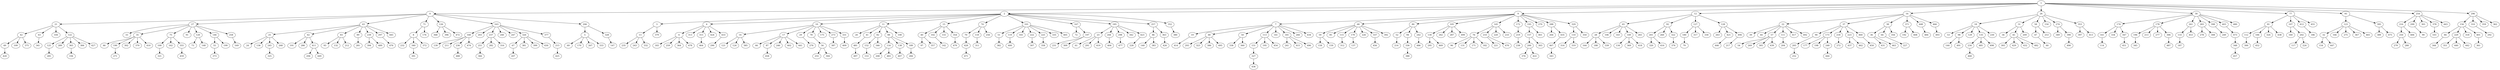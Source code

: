 digraph {
  1 -> 0;
  1 -> 2;
  1 -> 9;
  1 -> 12;
  1 -> 16;
  1 -> 26;
  1 -> 30;
  1 -> 77;
  1 -> 95;
  1 -> 254;
  1 -> 296;
  0 -> 21;
  0 -> 27;
  0 -> 43;
  0 -> 71;
  0 -> 126;
  0 -> 163;
  0 -> 206;
  2 -> 3;
  2 -> 4;
  2 -> 10;
  2 -> 11;
  2 -> 15;
  2 -> 74;
  2 -> 101;
  2 -> 167;
  2 -> 185;
  2 -> 257;
  2 -> 352;
  9 -> 7;
  9 -> 68;
  9 -> 80;
  9 -> 105;
  9 -> 145;
  9 -> 172;
  9 -> 193;
  9 -> 270;
  9 -> 288;
  9 -> 329;
  12 -> 65;
  12 -> 92;
  12 -> 127;
  12 -> 128;
  16 -> 22;
  16 -> 37;
  16 -> 38;
  16 -> 371;
  16 -> 448;
  16 -> 466;
  26 -> 18;
  26 -> 31;
  26 -> 58;
  26 -> 150;
  26 -> 274;
  26 -> 353;
  30 -> 174;
  30 -> 178;
  30 -> 261;
  30 -> 283;
  30 -> 398;
  30 -> 403;
  30 -> 480;
  77 -> 81;
  77 -> 107;
  77 -> 412;
  77 -> 455;
  95 -> 123;
  95 -> 395;
  254 -> 216;
  254 -> 299;
  254 -> 301;
  254 -> 378;
  254 -> 443;
  296 -> 156;
  296 -> 310;
  296 -> 359;
  296 -> 362;
  21 -> 42;
  21 -> 63;
  21 -> 104;
  21 -> 122;
  27 -> 33;
  27 -> 35;
  27 -> 75;
  27 -> 91;
  27 -> 120;
  27 -> 146;
  27 -> 258;
  43 -> 25;
  43 -> 62;
  43 -> 83;
  43 -> 89;
  43 -> 239;
  43 -> 297;
  43 -> 445;
  71 -> 8;
  71 -> 176;
  126 -> 368;
  126 -> 396;
  126 -> 472;
  163 -> 168;
  163 -> 203;
  163 -> 237;
  163 -> 240;
  163 -> 247;
  163 -> 326;
  163 -> 377;
  206 -> 5;
  206 -> 328;
  3 -> 13;
  3 -> 379;
  4 -> 6;
  4 -> 313;
  4 -> 315;
  4 -> 424;
  4 -> 433;
  10 -> 14;
  10 -> 17;
  10 -> 29;
  10 -> 78;
  10 -> 175;
  10 -> 273;
  10 -> 331;
  11 -> 20;
  11 -> 41;
  11 -> 82;
  11 -> 88;
  11 -> 108;
  15 -> 40;
  15 -> 102;
  15 -> 155;
  15 -> 354;
  74 -> 70;
  74 -> 118;
  74 -> 256;
  101 -> 51;
  101 -> 119;
  101 -> 165;
  101 -> 222;
  101 -> 225;
  101 -> 335;
  101 -> 405;
  167 -> 72;
  167 -> 197;
  185 -> 23;
  185 -> 244;
  185 -> 298;
  185 -> 342;
  185 -> 423;
  257 -> 86;
  257 -> 363;
  352 -> 380;
  7 -> 19;
  7 -> 48;
  7 -> 50;
  7 -> 113;
  7 -> 141;
  7 -> 181;
  7 -> 266;
  7 -> 434;
  68 -> 59;
  68 -> 85;
  68 -> 115;
  68 -> 179;
  68 -> 226;
  68 -> 337;
  68 -> 392;
  80 -> 52;
  80 -> 94;
  80 -> 242;
  105 -> 130;
  105 -> 262;
  105 -> 287;
  105 -> 499;
  145 -> 76;
  145 -> 210;
  145 -> 220;
  145 -> 233;
  172 -> 219;
  193 -> 157;
  193 -> 461;
  288 -> 264;
  288 -> 435;
  329 -> 110;
  329 -> 350;
  65 -> 28;
  65 -> 106;
  65 -> 143;
  65 -> 149;
  65 -> 265;
  92 -> 201;
  92 -> 260;
  92 -> 322;
  127 -> 180;
  127 -> 317;
  127 -> 330;
  128 -> 263;
  128 -> 421;
  128 -> 494;
  22 -> 39;
  22 -> 44;
  22 -> 57;
  22 -> 111;
  22 -> 417;
  22 -> 492;
  37 -> 90;
  37 -> 173;
  37 -> 218;
  37 -> 223;
  37 -> 460;
  38 -> 36;
  38 -> 64;
  38 -> 356;
  371 -> 192;
  371 -> 408;
  448 -> 484;
  466 -> 493;
  18 -> 53;
  18 -> 98;
  18 -> 129;
  18 -> 135;
  18 -> 230;
  31 -> 34;
  31 -> 45;
  31 -> 209;
  58 -> 47;
  58 -> 253;
  274 -> 349;
  274 -> 390;
  353 -> 397;
  353 -> 413;
  174 -> 161;
  174 -> 334;
  174 -> 347;
  178 -> 196;
  178 -> 213;
  178 -> 277;
  178 -> 306;
  261 -> 133;
  261 -> 453;
  283 -> 278;
  283 -> 308;
  398 -> 249;
  403 -> 473;
  81 -> 112;
  81 -> 184;
  81 -> 324;
  81 -> 438;
  107 -> 160;
  107 -> 202;
  412 -> 186;
  123 -> 32;
  123 -> 166;
  123 -> 275;
  123 -> 367;
  123 -> 465;
  395 -> 389;
  395 -> 475;
  216 -> 250;
  216 -> 406;
  299 -> 99;
  378 -> 103;
  156 -> 84;
  156 -> 229;
  156 -> 318;
  156 -> 401;
  310 -> 292;
  42 -> 49;
  42 -> 109;
  42 -> 375;
  63 -> 341;
  122 -> 125;
  122 -> 289;
  122 -> 365;
  122 -> 384;
  122 -> 427;
  35 -> 46;
  35 -> 190;
  35 -> 302;
  35 -> 370;
  35 -> 410;
  75 -> 100;
  75 -> 162;
  75 -> 355;
  120 -> 73;
  120 -> 148;
  146 -> 55;
  146 -> 199;
  258 -> 169;
  25 -> 24;
  25 -> 136;
  25 -> 245;
  25 -> 268;
  62 -> 191;
  62 -> 286;
  62 -> 411;
  83 -> 93;
  83 -> 132;
  83 -> 212;
  89 -> 281;
  239 -> 394;
  239 -> 489;
  297 -> 476;
  8 -> 232;
  8 -> 340;
  8 -> 372;
  168 -> 139;
  168 -> 211;
  168 -> 236;
  168 -> 474;
  237 -> 251;
  237 -> 282;
  237 -> 316;
  326 -> 67;
  326 -> 381;
  326 -> 399;
  326 -> 430;
  377 -> 215;
  5 -> 69;
  5 -> 170;
  5 -> 267;
  5 -> 333;
  328 -> 147;
  13 -> 235;
  13 -> 243;
  13 -> 332;
  6 -> 183;
  6 -> 259;
  6 -> 364;
  6 -> 478;
  315 -> 464;
  433 -> 290;
  14 -> 121;
  14 -> 124;
  14 -> 385;
  17 -> 66;
  17 -> 87;
  17 -> 246;
  17 -> 402;
  17 -> 441;
  29 -> 276;
  78 -> 56;
  273 -> 387;
  331 -> 409;
  41 -> 481;
  82 -> 152;
  82 -> 346;
  88 -> 116;
  88 -> 138;
  88 -> 189;
  40 -> 97;
  40 -> 357;
  102 -> 142;
  354 -> 479;
  70 -> 428;
  118 -> 311;
  51 -> 382;
  119 -> 400;
  222 -> 307;
  225 -> 358;
  197 -> 231;
  197 -> 309;
  23 -> 61;
  23 -> 291;
  23 -> 419;
  244 -> 404;
  298 -> 477;
  423 -> 228;
  86 -> 140;
  86 -> 383;
  363 -> 426;
  19 -> 414;
  48 -> 293;
  48 -> 323;
  48 -> 386;
  48 -> 495;
  50 -> 338;
  50 -> 360;
  113 -> 151;
  113 -> 195;
  113 -> 454;
  181 -> 241;
  181 -> 415;
  181 -> 496;
  59 -> 158;
  59 -> 159;
  115 -> 312;
  179 -> 137;
  337 -> 456;
  52 -> 214;
  94 -> 336;
  242 -> 486;
  130 -> 295;
  130 -> 469;
  76 -> 96;
  76 -> 131;
  76 -> 171;
  76 -> 182;
  210 -> 221;
  210 -> 470;
  219 -> 238;
  157 -> 200;
  157 -> 303;
  435 -> 467;
  110 -> 314;
  110 -> 319;
  28 -> 164;
  28 -> 188;
  28 -> 339;
  149 -> 134;
  149 -> 369;
  149 -> 418;
  201 -> 320;
  201 -> 416;
  322 -> 374;
  180 -> 79;
  421 -> 446;
  494 -> 217;
  57 -> 54;
  57 -> 269;
  57 -> 305;
  57 -> 439;
  111 -> 204;
  90 -> 205;
  173 -> 177;
  173 -> 198;
  173 -> 248;
  218 -> 272;
  223 -> 437;
  223 -> 462;
  460 -> 450;
  36 -> 431;
  36 -> 463;
  64 -> 227;
  98 -> 144;
  98 -> 491;
  135 -> 234;
  135 -> 485;
  135 -> 498;
  45 -> 393;
  45 -> 429;
  45 -> 432;
  45 -> 482;
  47 -> 60;
  390 -> 490;
  161 -> 114;
  347 -> 451;
  196 -> 345;
  306 -> 487;
  133 -> 187;
  473 -> 348;
  112 -> 300;
  184 -> 452;
  202 -> 117;
  202 -> 224;
  32 -> 154;
  32 -> 447;
  250 -> 279;
  250 -> 280;
  84 -> 344;
  229 -> 351;
  229 -> 440;
  229 -> 442;
  401 -> 361;
  49 -> 420;
  125 -> 285;
  365 -> 194;
  190 -> 271;
  100 -> 321;
  355 -> 459;
  55 -> 373;
  245 -> 325;
  411 -> 294;
  411 -> 449;
  340 -> 391;
  236 -> 488;
  251 -> 366;
  67 -> 207;
  215 -> 425;
  87 -> 458;
  56 -> 255;
  56 -> 304;
  481 -> 497;
  152 -> 153;
  116 -> 208;
  116 -> 483;
  138 -> 407;
  189 -> 284;
  428 -> 471;
  151 -> 327;
  336 -> 388;
  200 -> 376;
  200 -> 422;
  467 -> 343;
  205 -> 252;
  248 -> 444;
  234 -> 468;
  348 -> 457;
  327 -> 436;
}